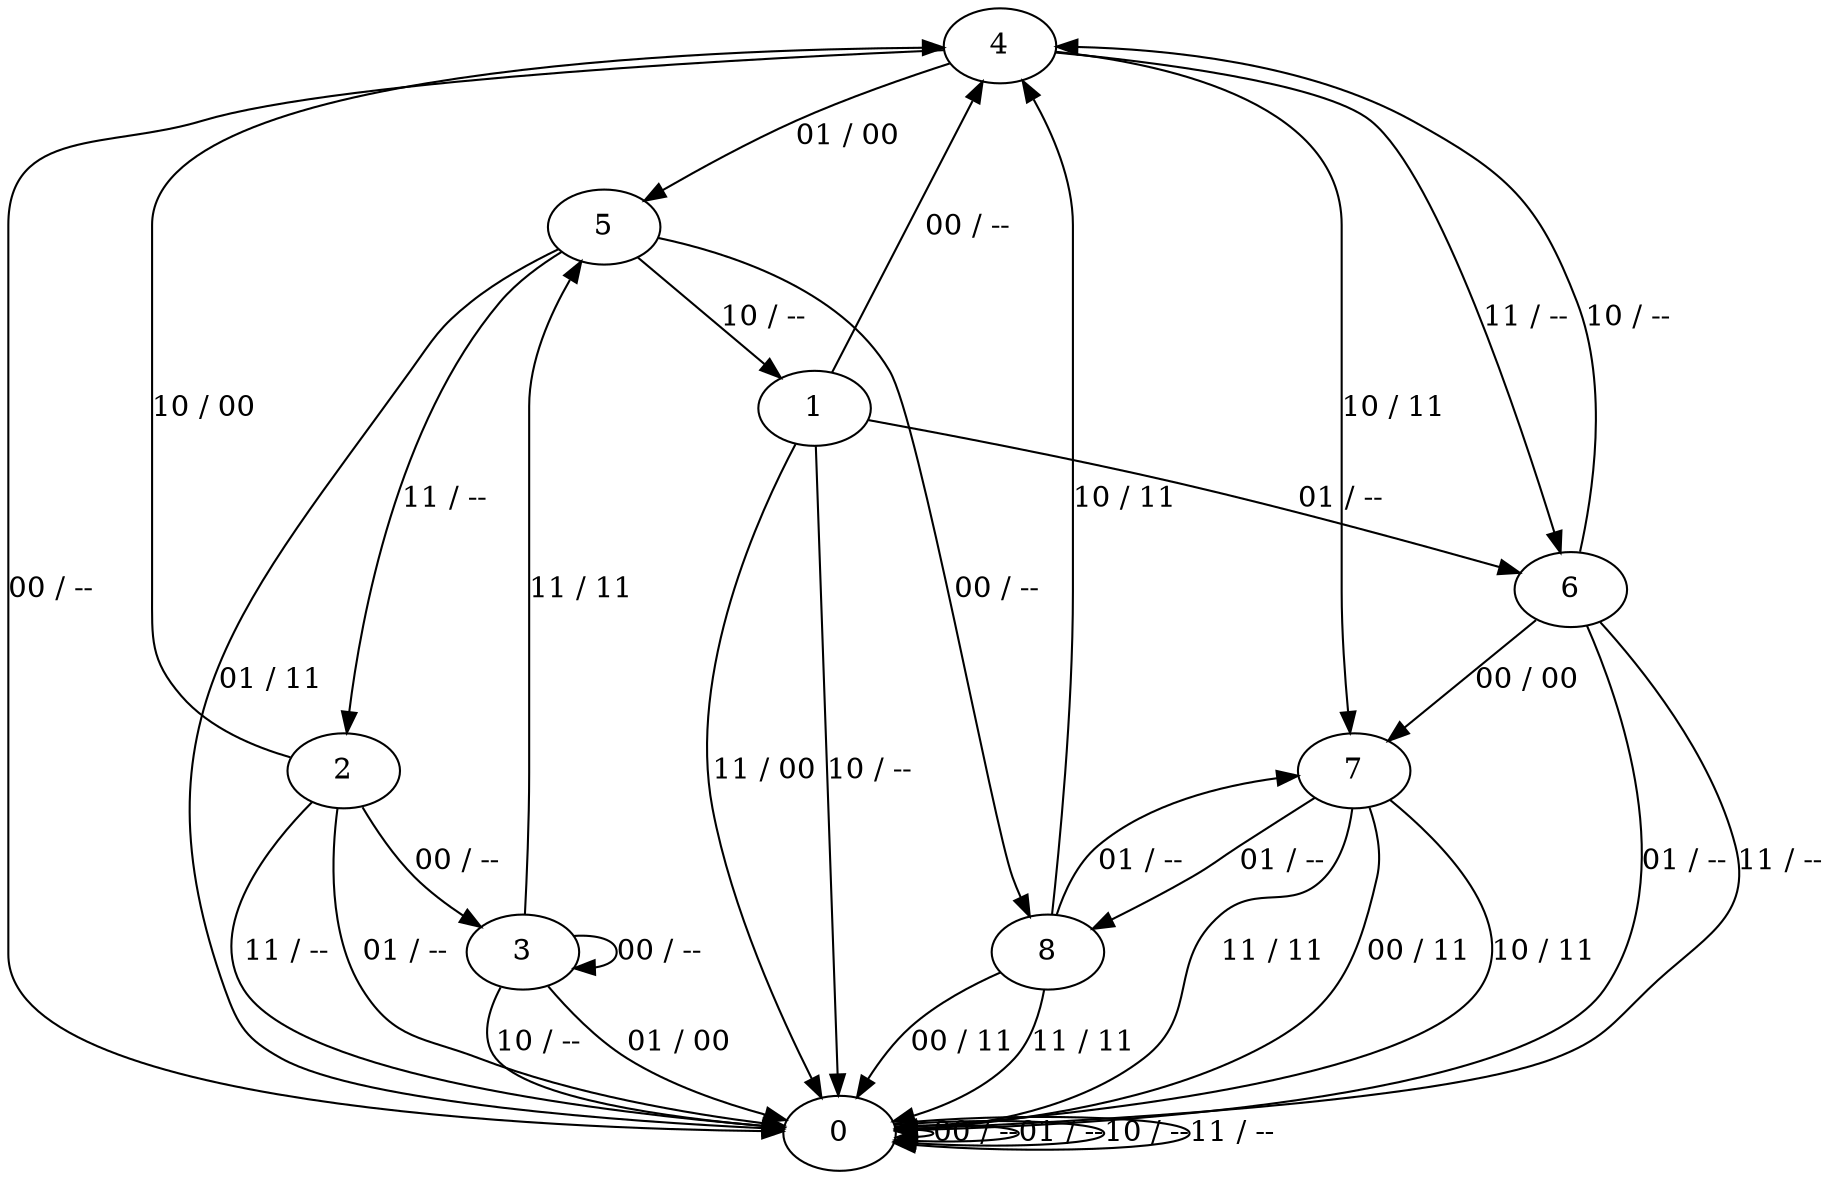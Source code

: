 digraph {
4
0
1
2
3
5
6
7
8
4 -> 0 [label="00 / --"]
4 -> 5 [label="01 / 00"]
4 -> 7 [label="10 / 11"]
4 -> 6 [label="11 / --"]
0 -> 0 [label="00 / --"]
0 -> 0 [label="01 / --"]
0 -> 0 [label="10 / --"]
0 -> 0 [label="11 / --"]
1 -> 4 [label="00 / --"]
1 -> 6 [label="01 / --"]
1 -> 0 [label="10 / --"]
1 -> 0 [label="11 / 00"]
2 -> 3 [label="00 / --"]
2 -> 0 [label="01 / --"]
2 -> 4 [label="10 / 00"]
2 -> 0 [label="11 / --"]
3 -> 3 [label="00 / --"]
3 -> 0 [label="01 / 00"]
3 -> 0 [label="10 / --"]
3 -> 5 [label="11 / 11"]
5 -> 8 [label="00 / --"]
5 -> 0 [label="01 / 11"]
5 -> 1 [label="10 / --"]
5 -> 2 [label="11 / --"]
6 -> 7 [label="00 / 00"]
6 -> 0 [label="01 / --"]
6 -> 4 [label="10 / --"]
6 -> 0 [label="11 / --"]
7 -> 0 [label="00 / 11"]
7 -> 8 [label="01 / --"]
7 -> 0 [label="10 / 11"]
7 -> 0 [label="11 / 11"]
8 -> 0 [label="00 / 11"]
8 -> 7 [label="01 / --"]
8 -> 4 [label="10 / 11"]
8 -> 0 [label="11 / 11"]
}
